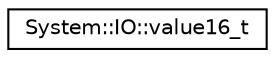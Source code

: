 digraph G
{
  edge [fontname="Helvetica",fontsize="10",labelfontname="Helvetica",labelfontsize="10"];
  node [fontname="Helvetica",fontsize="10",shape=record];
  rankdir="LR";
  Node1 [label="System::IO::value16_t",height=0.2,width=0.4,color="black", fillcolor="white", style="filled",URL="$union_system_1_1_i_o_1_1value16__t.html"];
}
